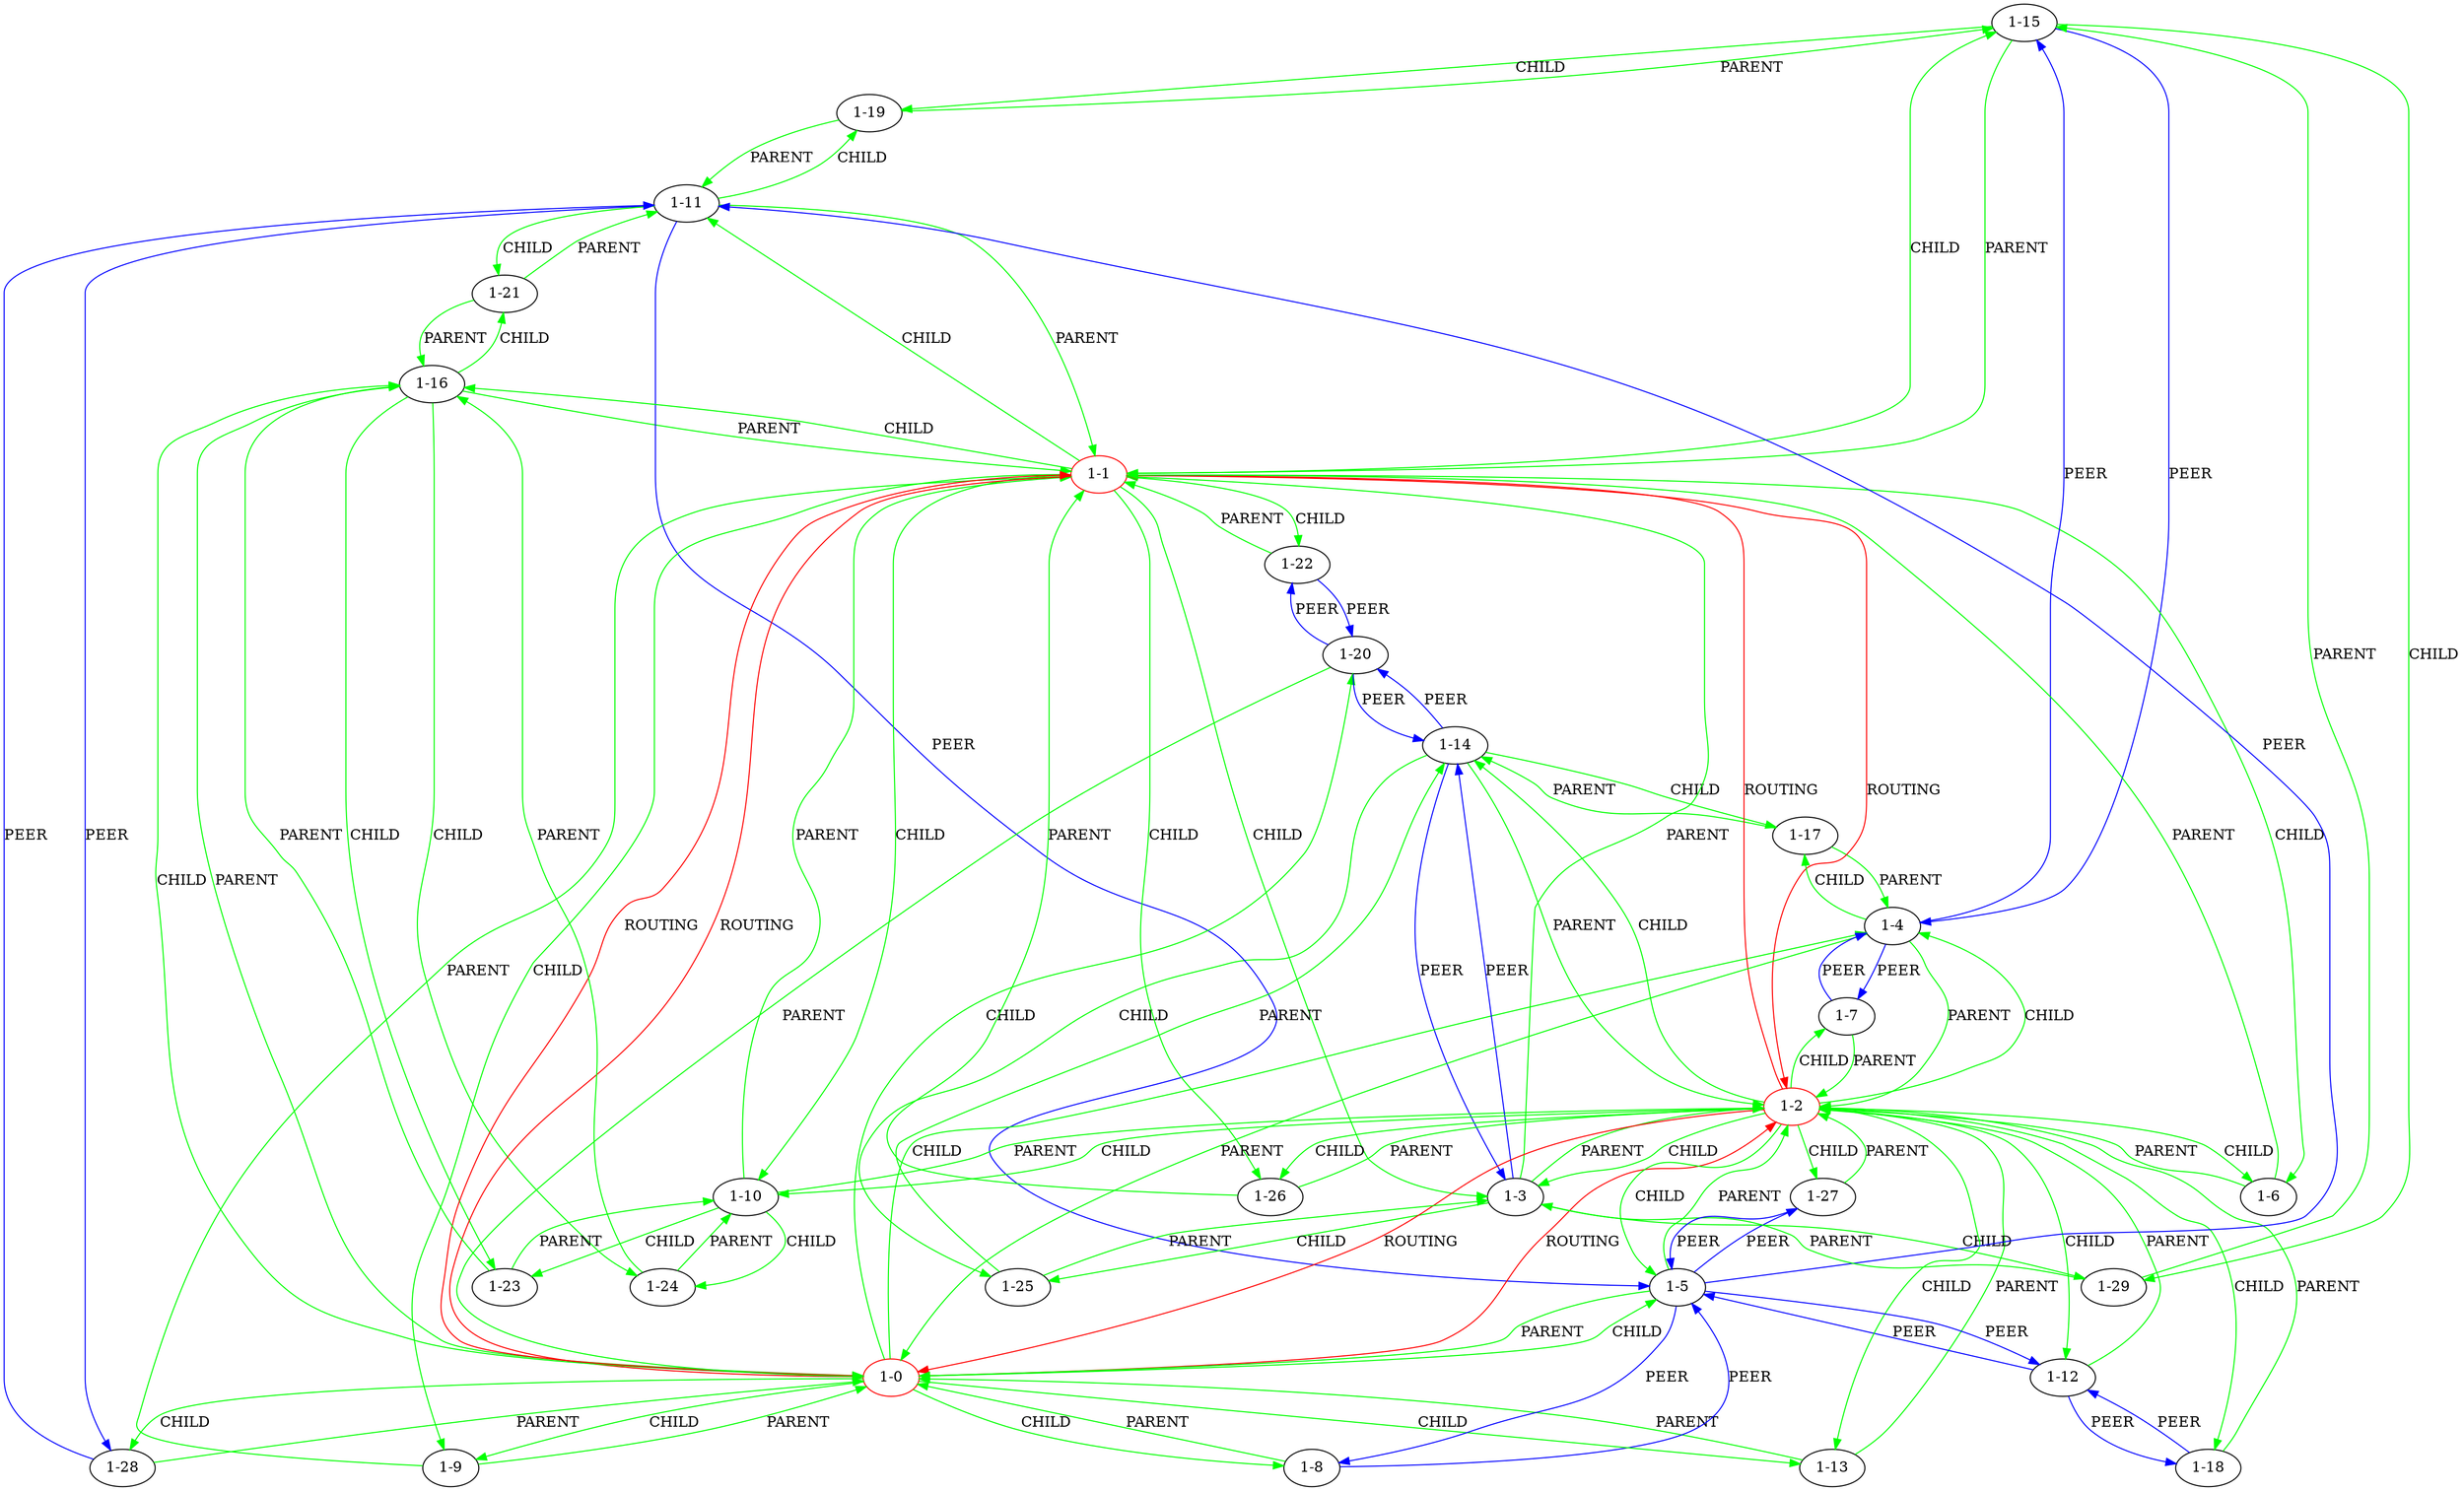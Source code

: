 strict digraph "union( ,  )" {
"1-15" [is_core=False];
"1-14" [is_core=False];
"1-17" [is_core=False];
"1-16" [is_core=False];
"1-11" [is_core=False];
"1-10" [is_core=False];
"1-13" [is_core=False];
"1-12" [is_core=False];
"1-19" [is_core=False];
"1-18" [is_core=False];
"1-9" [is_core=False];
"1-8" [is_core=False];
"1-1" [color=red, is_core=True];
"1-0" [color=red, is_core=True];
"1-3" [is_core=False];
"1-2" [color=red, is_core=True];
"1-5" [is_core=False];
"1-4" [is_core=False];
"1-7" [is_core=False];
"1-6" [is_core=False];
"1-28" [is_core=False];
"1-29" [is_core=False];
"1-24" [is_core=False];
"1-25" [is_core=False];
"1-26" [is_core=False];
"1-27" [is_core=False];
"1-20" [is_core=False];
"1-21" [is_core=False];
"1-22" [is_core=False];
"1-23" [is_core=False];
"1-15" -> "1-1"  [color=green, label=PARENT];
"1-15" -> "1-19"  [color=green, label=CHILD];
"1-15" -> "1-4"  [color=blue, label=PEER];
"1-15" -> "1-29"  [color=green, label=CHILD];
"1-14" -> "1-25"  [color=green, label=CHILD];
"1-14" -> "1-3"  [color=blue, label=PEER];
"1-14" -> "1-2"  [color=green, label=PARENT];
"1-14" -> "1-20"  [color=blue, label=PEER];
"1-14" -> "1-17"  [color=green, label=CHILD];
"1-17" -> "1-14"  [color=green, label=PARENT];
"1-17" -> "1-4"  [color=green, label=PARENT];
"1-16" -> "1-1"  [color=green, label=PARENT];
"1-16" -> "1-0"  [color=green, label=PARENT];
"1-16" -> "1-24"  [color=green, label=CHILD];
"1-16" -> "1-21"  [color=green, label=CHILD];
"1-16" -> "1-23"  [color=green, label=CHILD];
"1-11" -> "1-1"  [color=green, label=PARENT];
"1-11" -> "1-5"  [color=blue, label=PEER];
"1-11" -> "1-19"  [color=green, label=CHILD];
"1-11" -> "1-21"  [color=green, label=CHILD];
"1-11" -> "1-28"  [color=blue, label=PEER];
"1-10" -> "1-1"  [color=green, label=PARENT];
"1-10" -> "1-24"  [color=green, label=CHILD];
"1-10" -> "1-2"  [color=green, label=PARENT];
"1-10" -> "1-23"  [color=green, label=CHILD];
"1-13" -> "1-0"  [color=green, label=PARENT];
"1-13" -> "1-2"  [color=green, label=PARENT];
"1-12" -> "1-2"  [color=green, label=PARENT];
"1-12" -> "1-5"  [color=blue, label=PEER];
"1-12" -> "1-18"  [color=blue, label=PEER];
"1-19" -> "1-15"  [color=green, label=PARENT];
"1-19" -> "1-11"  [color=green, label=PARENT];
"1-18" -> "1-2"  [color=green, label=PARENT];
"1-18" -> "1-12"  [color=blue, label=PEER];
"1-9" -> "1-1"  [color=green, label=PARENT];
"1-9" -> "1-0"  [color=green, label=PARENT];
"1-8" -> "1-0"  [color=green, label=PARENT];
"1-8" -> "1-5"  [color=blue, label=PEER];
"1-1" -> "1-9"  [color=green, label=CHILD];
"1-1" -> "1-0"  [color=red, label=ROUTING];
"1-1" -> "1-3"  [color=green, label=CHILD];
"1-1" -> "1-2"  [color=red, label=ROUTING];
"1-1" -> "1-22"  [color=green, label=CHILD];
"1-1" -> "1-6"  [color=green, label=CHILD];
"1-1" -> "1-15"  [color=green, label=CHILD];
"1-1" -> "1-16"  [color=green, label=CHILD];
"1-1" -> "1-11"  [color=green, label=CHILD];
"1-1" -> "1-10"  [color=green, label=CHILD];
"1-1" -> "1-26"  [color=green, label=CHILD];
"1-0" -> "1-9"  [color=green, label=CHILD];
"1-0" -> "1-8"  [color=green, label=CHILD];
"1-0" -> "1-28"  [color=green, label=CHILD];
"1-0" -> "1-1"  [color=red, label=ROUTING];
"1-0" -> "1-20"  [color=green, label=CHILD];
"1-0" -> "1-2"  [color=red, label=ROUTING];
"1-0" -> "1-5"  [color=green, label=CHILD];
"1-0" -> "1-4"  [color=green, label=CHILD];
"1-0" -> "1-16"  [color=green, label=CHILD];
"1-0" -> "1-13"  [color=green, label=CHILD];
"1-3" -> "1-1"  [color=green, label=PARENT];
"1-3" -> "1-14"  [color=blue, label=PEER];
"1-3" -> "1-2"  [color=green, label=PARENT];
"1-3" -> "1-29"  [color=green, label=CHILD];
"1-3" -> "1-25"  [color=green, label=CHILD];
"1-2" -> "1-1"  [color=red, label=ROUTING];
"1-2" -> "1-0"  [color=red, label=ROUTING];
"1-2" -> "1-3"  [color=green, label=CHILD];
"1-2" -> "1-27"  [color=green, label=CHILD];
"1-2" -> "1-5"  [color=green, label=CHILD];
"1-2" -> "1-4"  [color=green, label=CHILD];
"1-2" -> "1-7"  [color=green, label=CHILD];
"1-2" -> "1-6"  [color=green, label=CHILD];
"1-2" -> "1-26"  [color=green, label=CHILD];
"1-2" -> "1-14"  [color=green, label=CHILD];
"1-2" -> "1-10"  [color=green, label=CHILD];
"1-2" -> "1-13"  [color=green, label=CHILD];
"1-2" -> "1-12"  [color=green, label=CHILD];
"1-2" -> "1-18"  [color=green, label=CHILD];
"1-5" -> "1-8"  [color=blue, label=PEER];
"1-5" -> "1-2"  [color=green, label=PARENT];
"1-5" -> "1-0"  [color=green, label=PARENT];
"1-5" -> "1-27"  [color=blue, label=PEER];
"1-5" -> "1-11"  [color=blue, label=PEER];
"1-5" -> "1-12"  [color=blue, label=PEER];
"1-4" -> "1-15"  [color=blue, label=PEER];
"1-4" -> "1-0"  [color=green, label=PARENT];
"1-4" -> "1-17"  [color=green, label=CHILD];
"1-4" -> "1-2"  [color=green, label=PARENT];
"1-4" -> "1-7"  [color=blue, label=PEER];
"1-7" -> "1-2"  [color=green, label=PARENT];
"1-7" -> "1-4"  [color=blue, label=PEER];
"1-6" -> "1-1"  [color=green, label=PARENT];
"1-6" -> "1-2"  [color=green, label=PARENT];
"1-28" -> "1-0"  [color=green, label=PARENT];
"1-28" -> "1-11"  [color=blue, label=PEER];
"1-29" -> "1-15"  [color=green, label=PARENT];
"1-29" -> "1-3"  [color=green, label=PARENT];
"1-24" -> "1-16"  [color=green, label=PARENT];
"1-24" -> "1-10"  [color=green, label=PARENT];
"1-25" -> "1-14"  [color=green, label=PARENT];
"1-25" -> "1-3"  [color=green, label=PARENT];
"1-26" -> "1-1"  [color=green, label=PARENT];
"1-26" -> "1-2"  [color=green, label=PARENT];
"1-27" -> "1-2"  [color=green, label=PARENT];
"1-27" -> "1-5"  [color=blue, label=PEER];
"1-20" -> "1-0"  [color=green, label=PARENT];
"1-20" -> "1-22"  [color=blue, label=PEER];
"1-20" -> "1-14"  [color=blue, label=PEER];
"1-21" -> "1-16"  [color=green, label=PARENT];
"1-21" -> "1-11"  [color=green, label=PARENT];
"1-22" -> "1-1"  [color=green, label=PARENT];
"1-22" -> "1-20"  [color=blue, label=PEER];
"1-23" -> "1-16"  [color=green, label=PARENT];
"1-23" -> "1-10"  [color=green, label=PARENT];
}
